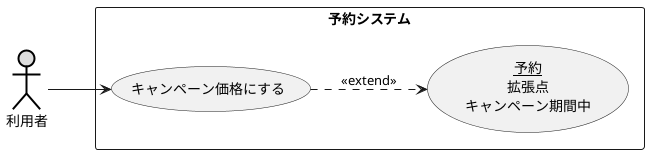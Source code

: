 @startuml 演習２－４
left to right direction
actor 利用者#DDDDDD;line:black;line.bold;
rectangle 予約システム {
    usecase キャンペーン価格にする
    usecase (<u>予約</u>\n拡張点\nキャンペーン期間中) as input
}
利用者 --> キャンペーン価格にする
キャンペーン価格にする ..> input : <<extend>>
@enduml